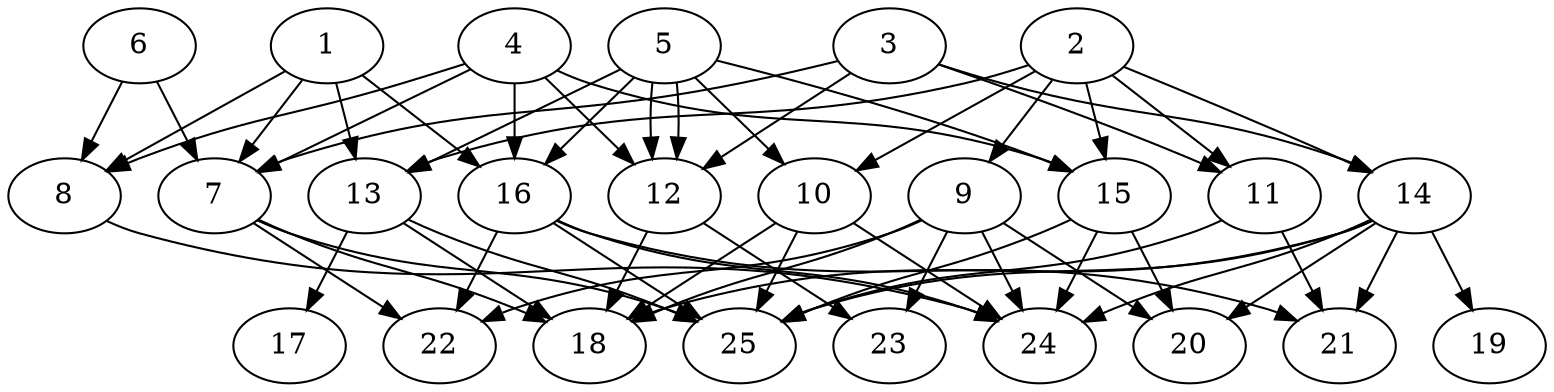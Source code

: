 // DAG automatically generated by daggen at Tue Aug  6 16:26:47 2019
// ./daggen --dot -n 25 --ccr 0.4 --fat 0.7 --regular 0.5 --density 0.7 --mindata 5242880 --maxdata 52428800 
digraph G {
  1 [size="31874560", alpha="0.18", expect_size="12749824"] 
  1 -> 7 [size ="12749824"]
  1 -> 8 [size ="12749824"]
  1 -> 13 [size ="12749824"]
  1 -> 16 [size ="12749824"]
  2 [size="29250560", alpha="0.15", expect_size="11700224"] 
  2 -> 9 [size ="11700224"]
  2 -> 10 [size ="11700224"]
  2 -> 11 [size ="11700224"]
  2 -> 13 [size ="11700224"]
  2 -> 14 [size ="11700224"]
  2 -> 15 [size ="11700224"]
  3 [size="46694400", alpha="0.13", expect_size="18677760"] 
  3 -> 7 [size ="18677760"]
  3 -> 11 [size ="18677760"]
  3 -> 12 [size ="18677760"]
  3 -> 14 [size ="18677760"]
  4 [size="32665600", alpha="0.11", expect_size="13066240"] 
  4 -> 7 [size ="13066240"]
  4 -> 8 [size ="13066240"]
  4 -> 12 [size ="13066240"]
  4 -> 15 [size ="13066240"]
  4 -> 16 [size ="13066240"]
  5 [size="78461440", alpha="0.07", expect_size="31384576"] 
  5 -> 10 [size ="31384576"]
  5 -> 12 [size ="31384576"]
  5 -> 12 [size ="31384576"]
  5 -> 13 [size ="31384576"]
  5 -> 15 [size ="31384576"]
  5 -> 16 [size ="31384576"]
  6 [size="48202240", alpha="0.00", expect_size="19280896"] 
  6 -> 7 [size ="19280896"]
  6 -> 8 [size ="19280896"]
  7 [size="30945280", alpha="0.10", expect_size="12378112"] 
  7 -> 18 [size ="12378112"]
  7 -> 22 [size ="12378112"]
  7 -> 25 [size ="12378112"]
  8 [size="83640320", alpha="0.13", expect_size="33456128"] 
  8 -> 24 [size ="33456128"]
  9 [size="50030080", alpha="0.02", expect_size="20012032"] 
  9 -> 18 [size ="20012032"]
  9 -> 20 [size ="20012032"]
  9 -> 22 [size ="20012032"]
  9 -> 23 [size ="20012032"]
  9 -> 24 [size ="20012032"]
  10 [size="127754240", alpha="0.16", expect_size="51101696"] 
  10 -> 18 [size ="51101696"]
  10 -> 24 [size ="51101696"]
  10 -> 25 [size ="51101696"]
  11 [size="76948480", alpha="0.13", expect_size="30779392"] 
  11 -> 21 [size ="30779392"]
  11 -> 25 [size ="30779392"]
  12 [size="66252800", alpha="0.12", expect_size="26501120"] 
  12 -> 18 [size ="26501120"]
  12 -> 23 [size ="26501120"]
  13 [size="34775040", alpha="0.11", expect_size="13910016"] 
  13 -> 17 [size ="13910016"]
  13 -> 18 [size ="13910016"]
  13 -> 25 [size ="13910016"]
  14 [size="112079360", alpha="0.04", expect_size="44831744"] 
  14 -> 18 [size ="44831744"]
  14 -> 19 [size ="44831744"]
  14 -> 20 [size ="44831744"]
  14 -> 21 [size ="44831744"]
  14 -> 24 [size ="44831744"]
  14 -> 25 [size ="44831744"]
  15 [size="60055040", alpha="0.18", expect_size="24022016"] 
  15 -> 20 [size ="24022016"]
  15 -> 24 [size ="24022016"]
  15 -> 25 [size ="24022016"]
  16 [size="100518400", alpha="0.17", expect_size="40207360"] 
  16 -> 21 [size ="40207360"]
  16 -> 22 [size ="40207360"]
  16 -> 24 [size ="40207360"]
  16 -> 25 [size ="40207360"]
  17 [size="101038080", alpha="0.06", expect_size="40415232"] 
  18 [size="43238400", alpha="0.03", expect_size="17295360"] 
  19 [size="121638400", alpha="0.00", expect_size="48655360"] 
  20 [size="15964160", alpha="0.02", expect_size="6385664"] 
  21 [size="107860480", alpha="0.08", expect_size="43144192"] 
  22 [size="67051520", alpha="0.16", expect_size="26820608"] 
  23 [size="18401280", alpha="0.10", expect_size="7360512"] 
  24 [size="84446720", alpha="0.08", expect_size="33778688"] 
  25 [size="105441280", alpha="0.16", expect_size="42176512"] 
}
